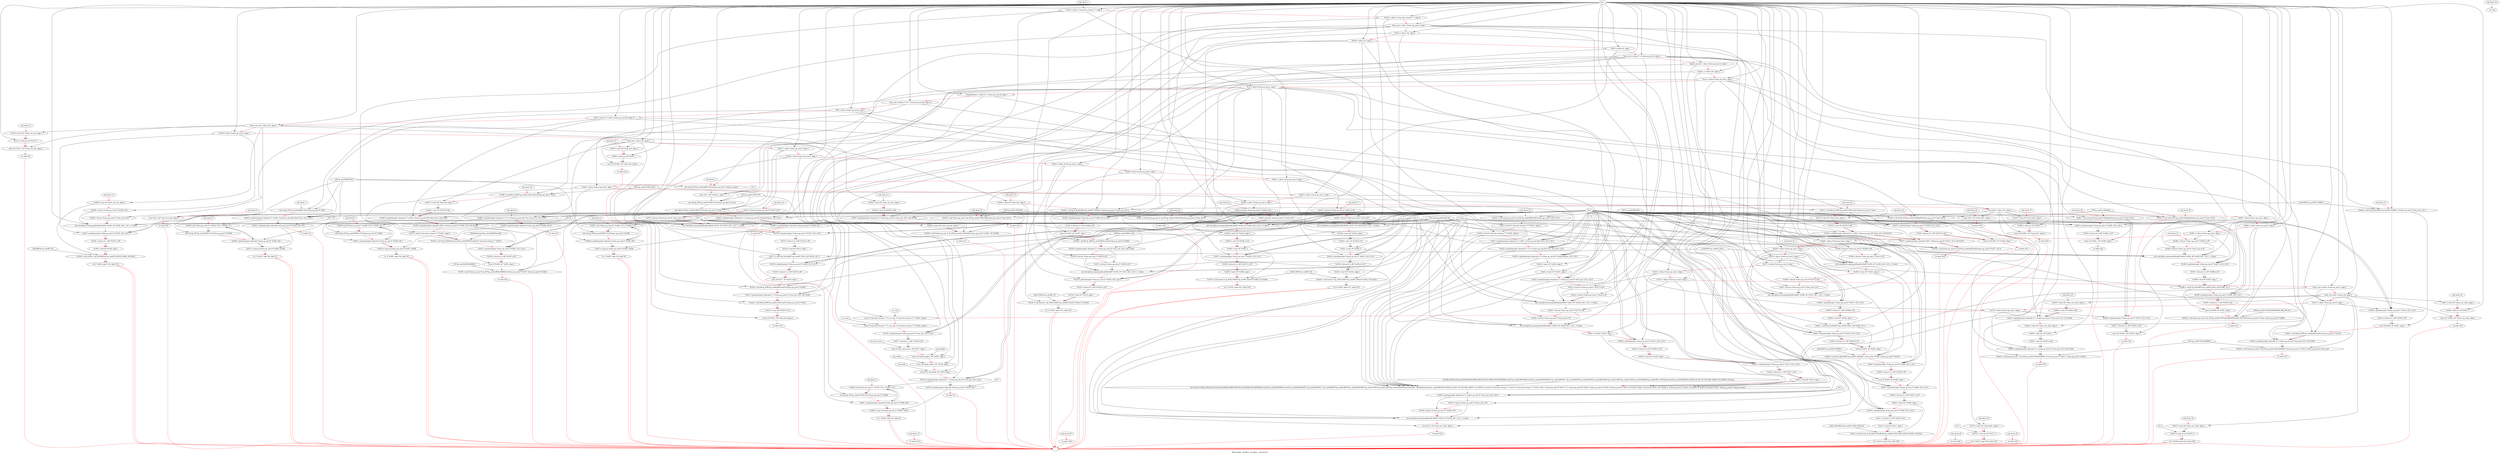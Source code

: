 digraph G {
compound=true
label="Black edges - dataflow, red edges - control flow"
"t251" [label="  %t251 = alloca %\"class.hls::stream.1\"*, align 8"]
"t252" [label="  %t252 = alloca %\"class.hls::stream.1\"*, align 8"]
"win_size" [label="  %win_size = alloca %class.ap_uint.0, align 1"]
"t253" [label="  %t253 = alloca i16, align 2"]
"t254" [label="  %t254 = alloca i16, align 2"]
"t255" [label="  %t255 = alloca i8, align 1"]
"row_ind" [label="  %row_ind = alloca [7 x %class.ap_uint.2], align 1"]
"pack_corners" [label="  %pack_corners = alloca %class.ap_uint.0, align 1"]
"shift_x" [label="  %shift_x = alloca i16, align 2"]
"row" [label="  %row = alloca %class.ap_uint.2, align 1"]
"col" [label="  %col = alloca %class.ap_uint.2, align 1"]
"OutputValues" [label="  %OutputValues = alloca [1 x %class.ap_uint.0], align 1"]
"src_buf" [label="  %src_buf = alloca [7 x [7 x %class.ap_uint.0]], align 16"]
"P0" [label="  %P0 = alloca %class.ap_uint.0, align 1"]
"buf" [label="  %buf = alloca [7 x [256 x %class.ap_uint.0]], align 16"]
"init_row_ind" [label="  %init_row_ind = alloca i32, align 4"]
"t256" [label="  %t256 = alloca %class.ap_uint.0, align 1"]
"init_buf" [label="  %init_buf = alloca i32, align 4"]
"t257" [label="  %t257 = alloca %class.ap_uint.0, align 1"]
"t258" [label="  %t258 = alloca %class.ap_uint.0, align 1"]
"t259" [label="  %t259 = alloca %class.ap_uint.2, align 1"]
"t260" [label="  %t260 = alloca %class.ap_uint.0, align 1"]
"t261" [label="  %t261 = alloca %class.ap_uint.2, align 1"]
"t262" [label="  %t262 = alloca %class.ap_uint.0, align 1"]
"t263" [label="  %t263 = alloca %class.ap_uint.2, align 1"]
"t264" [label="  %t264 = alloca %class.ap_uint.2, align 1"]
"init_buf1" [label="  %init_buf1 = alloca i32, align 4"]
"t265" [label="  %t265 = alloca %class.ap_uint.2, align 1"]
"t266" [label="  %t266 = alloca %class.ap_uint.0, align 1"]
"t267" [label="  %t267 = alloca %class.ap_uint.0, align 1"]
"t268" [label="  %t268 = alloca %class.ap_uint.2, align 1"]
"t269" [label="  %t269 = alloca %class.ap_uint.0, align 1"]
"t270" [label="  %t270 = alloca %class.ap_uint.0, align 1"]
"t271" [label="  %t271 = alloca %class.ap_uint.0, align 1"]
"t272" [label="  %t272 = alloca %class.ap_uint.2, align 1"]
"t273" [label="  %t273 = alloca %class.ap_uint.0, align 1"]
"zero_ind" [label="  %zero_ind = alloca %class.ap_uint.2, align 1"]
"init_row_ind2" [label="  %init_row_ind2 = alloca i32, align 4"]
"t274" [label="  %t274 = alloca %class.ap_uint.0, align 1"]
"t275" [label="  %t275 = alloca %class.ap_uint.2, align 1"]
"_1" [label="  store %\"class.hls::stream.1\"* %_src_mat, %\"class.hls::stream.1\"** %t251, align 8"]
"_2" [label="  store %\"class.hls::stream.1\"* %_out_mat, %\"class.hls::stream.1\"** %t252, align 8"]
"t276" [label="  %t276 = getelementptr %class.ap_uint.0* %win_size, i32 0, i32 0"]
"t277" [label="  %t277 = bitcast [1 x i8]* %t276 to i8*"]
"_3" [label="  store i8 %win_size.coerce, i8* %t277, align 1"]
"_4" [label="  store i16 %img_height, i16* %t253, align 2"]
"_5" [label="  store i16 %img_width, i16* %t254, align 2"]
"_6" [label="  store i8 %_threshold, i8* %t255, align 1"]
"t278" [label="  %t278 = getelementptr inbounds [7 x %class.ap_uint.2]* %row_ind, i32 0, i32 0"]
"t279" [label="  %t279 = getelementptr inbounds %class.ap_uint.2* %t278, i64 7"]
"_7" [label="  br label %1"]
"unk_block_1" -> "t251"[color=red]
"i32 1" -> "t251"
"t251" -> "t252"[color=red weight=2]
"i32 1" -> "t252"
"t252" -> "win_size"[color=red weight=2]
"i32 1" -> "win_size"
"win_size" -> "t253"[color=red weight=2]
"i32 1" -> "t253"
"t253" -> "t254"[color=red weight=2]
"i32 1" -> "t254"
"t254" -> "t255"[color=red weight=2]
"i32 1" -> "t255"
"t255" -> "row_ind"[color=red weight=2]
"i32 1" -> "row_ind"
"row_ind" -> "pack_corners"[color=red weight=2]
"i32 1" -> "pack_corners"
"pack_corners" -> "shift_x"[color=red weight=2]
"i32 1" -> "shift_x"
"shift_x" -> "row"[color=red weight=2]
"i32 1" -> "row"
"row" -> "col"[color=red weight=2]
"i32 1" -> "col"
"col" -> "OutputValues"[color=red weight=2]
"i32 1" -> "OutputValues"
"OutputValues" -> "src_buf"[color=red weight=2]
"i32 1" -> "src_buf"
"src_buf" -> "P0"[color=red weight=2]
"i32 1" -> "P0"
"P0" -> "buf"[color=red weight=2]
"i32 1" -> "buf"
"buf" -> "init_row_ind"[color=red weight=2]
"i32 1" -> "init_row_ind"
"init_row_ind" -> "t256"[color=red weight=2]
"i32 1" -> "t256"
"t256" -> "init_buf"[color=red weight=2]
"i32 1" -> "init_buf"
"init_buf" -> "t257"[color=red weight=2]
"i32 1" -> "t257"
"t257" -> "t258"[color=red weight=2]
"i32 1" -> "t258"
"t258" -> "t259"[color=red weight=2]
"i32 1" -> "t259"
"t259" -> "t260"[color=red weight=2]
"i32 1" -> "t260"
"t260" -> "t261"[color=red weight=2]
"i32 1" -> "t261"
"t261" -> "t262"[color=red weight=2]
"i32 1" -> "t262"
"t262" -> "t263"[color=red weight=2]
"i32 1" -> "t263"
"t263" -> "t264"[color=red weight=2]
"i32 1" -> "t264"
"t264" -> "init_buf1"[color=red weight=2]
"i32 1" -> "init_buf1"
"init_buf1" -> "t265"[color=red weight=2]
"i32 1" -> "t265"
"t265" -> "t266"[color=red weight=2]
"i32 1" -> "t266"
"t266" -> "t267"[color=red weight=2]
"i32 1" -> "t267"
"t267" -> "t268"[color=red weight=2]
"i32 1" -> "t268"
"t268" -> "t269"[color=red weight=2]
"i32 1" -> "t269"
"t269" -> "t270"[color=red weight=2]
"i32 1" -> "t270"
"t270" -> "t271"[color=red weight=2]
"i32 1" -> "t271"
"t271" -> "t272"[color=red weight=2]
"i32 1" -> "t272"
"t272" -> "t273"[color=red weight=2]
"i32 1" -> "t273"
"t273" -> "zero_ind"[color=red weight=2]
"i32 1" -> "zero_ind"
"zero_ind" -> "init_row_ind2"[color=red weight=2]
"i32 1" -> "init_row_ind2"
"init_row_ind2" -> "t274"[color=red weight=2]
"i32 1" -> "t274"
"t274" -> "t275"[color=red weight=2]
"i32 1" -> "t275"
"t275" -> "_1"[color=red weight=2]
"_src_mat" -> "_1"
"t251" -> "_1"
"_1" -> "_2"[color=red weight=2]
"_out_mat" -> "_2"
"t252" -> "_2"
"_2" -> "t276"[color=red weight=2]
"win_size" -> "t276"
"i32 0" -> "t276"
"i32 0" -> "t276"
"t276" -> "t277"[color=red weight=2]
"t276" -> "t277"
"t277" -> "_3"[color=red weight=2]
"win_size.coerce" -> "_3"
"t277" -> "_3"
"_3" -> "_4"[color=red weight=2]
"img_height" -> "_4"
"t253" -> "_4"
"_4" -> "_5"[color=red weight=2]
"img_width" -> "_5"
"t254" -> "_5"
"_5" -> "_6"[color=red weight=2]
"_threshold" -> "_6"
"t255" -> "_6"
"_6" -> "t278"[color=red weight=2]
"row_ind" -> "t278"
"i32 0" -> "t278"
"i32 0" -> "t278"
"t278" -> "t279"[color=red weight=2]
"t278" -> "t279"
"i64 7" -> "t279"
"t279" -> "_7"[color=red weight=2]
"_7" -> ""[color=red]

"t280" [label="  %t280 = phi %class.ap_uint.2* [ %t278, %0 ], [ %t281, %1 ]"]
"_8" [label="  call void @_ZN7ap_uintILi13EEC1Ev(%class.ap_uint.2* %t280)"]
"t281" [label="  %t281 = getelementptr inbounds %class.ap_uint.2* %t280, i64 1"]
"t282" [label="  %t282 = icmp eq %class.ap_uint.2* %t281, %t279"]
"_9" [label="  br i1 %t282, label %2, label %1"]
"unk_block_2" -> "t280"[color=red]
"t278" -> "t280"
"t281" -> "t280"
"t280" -> "_8"[color=red weight=2]
"t280" -> "_8"
"_ZN7ap_uintILi13EEC1Ev" -> "_8"
"_8" -> "t281"[color=red weight=2]
"t280" -> "t281"
"i64 1" -> "t281"
"t281" -> "t282"[color=red weight=2]
"t281" -> "t282"
"t279" -> "t282"
"t282" -> "_9"[color=red weight=2]
"t282" -> "_9"
"_9" -> ""[color=red]
"_9" -> ""[color=red]

"_10" [label="  call void @_ZN7ap_uintILi8EEC1Ev(%class.ap_uint.0* %pack_corners)"]
"_11" [label="  store i16 0, i16* %shift_x, align 2"]
"_12" [label="  call void @_ZN7ap_uintILi13EEC1Ev(%class.ap_uint.2* %row)"]
"_13" [label="  call void @_ZN7ap_uintILi13EEC1Ev(%class.ap_uint.2* %col)"]
"t283" [label="  %t283 = getelementptr inbounds [1 x %class.ap_uint.0]* %OutputValues, i32 0, i32 0"]
"t284" [label="  %t284 = getelementptr inbounds %class.ap_uint.0* %t283, i64 1"]
"_14" [label="  br label %3"]
"unk_block_3" -> "_10"[color=red]
"pack_corners" -> "_10"
"_ZN7ap_uintILi8EEC1Ev" -> "_10"
"_10" -> "_11"[color=red weight=2]
"i16 0" -> "_11"
"shift_x" -> "_11"
"_11" -> "_12"[color=red weight=2]
"row" -> "_12"
"_ZN7ap_uintILi13EEC1Ev" -> "_12"
"_12" -> "_13"[color=red weight=2]
"col" -> "_13"
"_ZN7ap_uintILi13EEC1Ev" -> "_13"
"_13" -> "t283"[color=red weight=2]
"OutputValues" -> "t283"
"i32 0" -> "t283"
"i32 0" -> "t283"
"t283" -> "t284"[color=red weight=2]
"t283" -> "t284"
"i64 1" -> "t284"
"t284" -> "_14"[color=red weight=2]
"_14" -> ""[color=red]

"t285" [label="  %t285 = phi %class.ap_uint.0* [ %t283, %2 ], [ %t286, %3 ]"]
"_15" [label="  call void @_ZN7ap_uintILi8EEC1Ev(%class.ap_uint.0* %t285)"]
"t286" [label="  %t286 = getelementptr inbounds %class.ap_uint.0* %t285, i64 1"]
"t287" [label="  %t287 = icmp eq %class.ap_uint.0* %t286, %t284"]
"_16" [label="  br i1 %t287, label %4, label %3"]
"unk_block_4" -> "t285"[color=red]
"t283" -> "t285"
"t286" -> "t285"
"t285" -> "_15"[color=red weight=2]
"t285" -> "_15"
"_ZN7ap_uintILi8EEC1Ev" -> "_15"
"_15" -> "t286"[color=red weight=2]
"t285" -> "t286"
"i64 1" -> "t286"
"t286" -> "t287"[color=red weight=2]
"t286" -> "t287"
"t284" -> "t287"
"t287" -> "_16"[color=red weight=2]
"t287" -> "_16"
"_16" -> ""[color=red]
"_16" -> ""[color=red]

"t288" [label="  %t288 = getelementptr inbounds [7 x [7 x %class.ap_uint.0]]* %src_buf, i32 0, i32 0, i32 0"]
"t289" [label="  %t289 = getelementptr inbounds %class.ap_uint.0* %t288, i64 49"]
"_17" [label="  br label %5"]
"unk_block_5" -> "t288"[color=red]
"src_buf" -> "t288"
"i32 0" -> "t288"
"i32 0" -> "t288"
"i32 0" -> "t288"
"t288" -> "t289"[color=red weight=2]
"t288" -> "t289"
"i64 49" -> "t289"
"t289" -> "_17"[color=red weight=2]
"_17" -> ""[color=red]

"t290" [label="  %t290 = phi %class.ap_uint.0* [ %t288, %4 ], [ %t291, %5 ]"]
"_18" [label="  call void @_ZN7ap_uintILi8EEC1Ev(%class.ap_uint.0* %t290)"]
"t291" [label="  %t291 = getelementptr inbounds %class.ap_uint.0* %t290, i64 1"]
"t292" [label="  %t292 = icmp eq %class.ap_uint.0* %t291, %t289"]
"_19" [label="  br i1 %t292, label %6, label %5"]
"unk_block_6" -> "t290"[color=red]
"t288" -> "t290"
"t291" -> "t290"
"t290" -> "_18"[color=red weight=2]
"t290" -> "_18"
"_ZN7ap_uintILi8EEC1Ev" -> "_18"
"_18" -> "t291"[color=red weight=2]
"t290" -> "t291"
"i64 1" -> "t291"
"t291" -> "t292"[color=red weight=2]
"t291" -> "t292"
"t289" -> "t292"
"t292" -> "_19"[color=red weight=2]
"t292" -> "_19"
"_19" -> ""[color=red]
"_19" -> ""[color=red]

"_20" [label="  call void @_ZN7ap_uintILi8EEC1Ev(%class.ap_uint.0* %P0)"]
"t293" [label="  %t293 = getelementptr inbounds [7 x [256 x %class.ap_uint.0]]* %buf, i32 0, i32 0, i32 0"]
"t294" [label="  %t294 = getelementptr inbounds %class.ap_uint.0* %t293, i64 1792"]
"_21" [label="  br label %7"]
"unk_block_7" -> "_20"[color=red]
"P0" -> "_20"
"_ZN7ap_uintILi8EEC1Ev" -> "_20"
"_20" -> "t293"[color=red weight=2]
"buf" -> "t293"
"i32 0" -> "t293"
"i32 0" -> "t293"
"i32 0" -> "t293"
"t293" -> "t294"[color=red weight=2]
"t293" -> "t294"
"i64 1792" -> "t294"
"t294" -> "_21"[color=red weight=2]
"_21" -> ""[color=red]

"t295" [label="  %t295 = phi %class.ap_uint.0* [ %t293, %6 ], [ %t296, %7 ]"]
"_22" [label="  call void @_ZN7ap_uintILi8EEC1Ev(%class.ap_uint.0* %t295)"]
"t296" [label="  %t296 = getelementptr inbounds %class.ap_uint.0* %t295, i64 1"]
"t297" [label="  %t297 = icmp eq %class.ap_uint.0* %t296, %t294"]
"_23" [label="  br i1 %t297, label %8, label %7"]
"unk_block_8" -> "t295"[color=red]
"t293" -> "t295"
"t296" -> "t295"
"t295" -> "_22"[color=red weight=2]
"t295" -> "_22"
"_ZN7ap_uintILi8EEC1Ev" -> "_22"
"_22" -> "t296"[color=red weight=2]
"t295" -> "t296"
"i64 1" -> "t296"
"t296" -> "t297"[color=red weight=2]
"t296" -> "t297"
"t294" -> "t297"
"t297" -> "_23"[color=red weight=2]
"t297" -> "_23"
"_23" -> ""[color=red]
"_23" -> ""[color=red]

"_24" [label="  store i32 0, i32* %init_row_ind, align 4"]
"_25" [label="  br label %9"]
"unk_block_9" -> "_24"[color=red]
"i32 0" -> "_24"
"init_row_ind" -> "_24"
"_24" -> "_25"[color=red weight=2]
"_25" -> ""[color=red]

"t298" [label="  %t298 = load i32* %init_row_ind, align 4"]
"t299" [label="  %t299 = bitcast %class.ap_uint.0* %t256 to i8*"]
"t300" [label="  %t300 = bitcast %class.ap_uint.0* %win_size to i8*"]
"_26" [label="  call void @llvm.memcpy.p0i8.p0i8.i64(i8* %t299, i8* %t300, i64 1, i32 1, i1 false)"]
"t301" [label="  %t301 = getelementptr %class.ap_uint.0* %t256, i32 0, i32 0"]
"t302" [label="  %t302 = bitcast [1 x i8]* %t301 to i8*"]
"t303" [label="  %t303 = load i8* %t302, align 1"]
"t304" [label="  %t304 = call zeroext i1 @_ZltILi8EEbi7ap_uintIXT_EE(i32 %t298, i8 %t303)"]
"_27" [label="  br i1 %t304, label %10, label %12"]
"unk_block_10" -> "t298"[color=red]
"init_row_ind" -> "t298"
"t298" -> "t299"[color=red weight=2]
"t256" -> "t299"
"t299" -> "t300"[color=red weight=2]
"win_size" -> "t300"
"t300" -> "_26"[color=red weight=2]
"t299" -> "_26"
"t300" -> "_26"
"i64 1" -> "_26"
"i32 1" -> "_26"
"i1 false" -> "_26"
"llvm.memcpy.p0i8.p0i8.i64" -> "_26"
"_26" -> "t301"[color=red weight=2]
"t256" -> "t301"
"i32 0" -> "t301"
"i32 0" -> "t301"
"t301" -> "t302"[color=red weight=2]
"t301" -> "t302"
"t302" -> "t303"[color=red weight=2]
"t302" -> "t303"
"t303" -> "t304"[color=red weight=2]
"t298" -> "t304"
"t303" -> "t304"
"_ZltILi8EEbi7ap_uintIXT_EE" -> "t304"
"t304" -> "_27"[color=red weight=2]
"t304" -> "_27"
"_27" -> ""[color=red]
"_27" -> ""[color=red]

"t305" [label="  %t305 = load i32* %init_row_ind, align 4"]
"t306" [label="  %t306 = sext i32 %t305 to i64"]
"t307" [label="  %t307 = getelementptr inbounds [7 x %class.ap_uint.2]* %row_ind, i32 0, i64 %t306"]
"t308" [label="  %t308 = load i32* %init_row_ind, align 4"]
"t309" [label="  %t309 = call %class.ap_uint.2* @_ZN7ap_uintILi13EEaSEi(%class.ap_uint.2* %t307, i32 %t308)"]
"_28" [label="  br label %11"]
"unk_block_11" -> "t305"[color=red]
"init_row_ind" -> "t305"
"t305" -> "t306"[color=red weight=2]
"t305" -> "t306"
"t306" -> "t307"[color=red weight=2]
"row_ind" -> "t307"
"i32 0" -> "t307"
"t306" -> "t307"
"t307" -> "t308"[color=red weight=2]
"init_row_ind" -> "t308"
"t308" -> "t309"[color=red weight=2]
"t307" -> "t309"
"t308" -> "t309"
"_ZN7ap_uintILi13EEaSEi" -> "t309"
"t309" -> "_28"[color=red weight=2]
"_28" -> ""[color=red]

"t310" [label="  %t310 = load i32* %init_row_ind, align 4"]
"t311" [label="  %t311 = add nsw i32 %t310, 1"]
"_29" [label="  store i32 %t311, i32* %init_row_ind, align 4"]
"_30" [label="  br label %9"]
"unk_block_12" -> "t310"[color=red]
"init_row_ind" -> "t310"
"t310" -> "t311"[color=red weight=2]
"t310" -> "t311"
"i32 1" -> "t311"
"t311" -> "_29"[color=red weight=2]
"t311" -> "_29"
"init_row_ind" -> "_29"
"_29" -> "_30"[color=red weight=2]
"_30" -> ""[color=red]

"_31" [label="  br label %13"]
"unk_block_13" -> "_31"[color=red]
"_31" -> ""[color=red]

"t312" [label="  %t312 = bitcast %class.ap_uint.0* %t257 to i8*"]
"t313" [label="  %t313 = bitcast %class.ap_uint.0* %win_size to i8*"]
"_32" [label="  call void @llvm.memcpy.p0i8.p0i8.i64(i8* %t312, i8* %t313, i64 1, i32 1, i1 false)"]
"t314" [label="  %t314 = getelementptr %class.ap_uint.0* %t257, i32 0, i32 0"]
"t315" [label="  %t315 = bitcast [1 x i8]* %t314 to i8*"]
"t316" [label="  %t316 = load i8* %t315, align 1"]
"t317" [label="  %t317 = call i8 @_ZrsILi8EE7ap_uintIXT_EES1_i(i8 %t316, i32 1)"]
"t318" [label="  %t318 = getelementptr %class.ap_uint.0* %t258, i32 0, i32 0"]
"t319" [label="  %t319 = bitcast [1 x i8]* %t318 to i8*"]
"_33" [label="  store i8 %t317, i8* %t319, align 1"]
"t320" [label="  %t320 = call i64 @_ZNK7ap_uintILi8EEcvmEv(%class.ap_uint.0* %t258)"]
"t321" [label="  %t321 = getelementptr inbounds [7 x %class.ap_uint.2]* %row_ind, i32 0, i64 %t320"]
"t322" [label="  %t322 = call i64 @_ZNK7ap_uintILi13EEcvmEv(%class.ap_uint.2* %t321)"]
"t323" [label="  %t323 = trunc i64 %t322 to i32"]
"_34" [label="  store i32 %t323, i32* %init_buf, align 4"]
"_35" [label="  br label %14"]
"unk_block_14" -> "t312"[color=red]
"t257" -> "t312"
"t312" -> "t313"[color=red weight=2]
"win_size" -> "t313"
"t313" -> "_32"[color=red weight=2]
"t312" -> "_32"
"t313" -> "_32"
"i64 1" -> "_32"
"i32 1" -> "_32"
"i1 false" -> "_32"
"llvm.memcpy.p0i8.p0i8.i64" -> "_32"
"_32" -> "t314"[color=red weight=2]
"t257" -> "t314"
"i32 0" -> "t314"
"i32 0" -> "t314"
"t314" -> "t315"[color=red weight=2]
"t314" -> "t315"
"t315" -> "t316"[color=red weight=2]
"t315" -> "t316"
"t316" -> "t317"[color=red weight=2]
"t316" -> "t317"
"i32 1" -> "t317"
"_ZrsILi8EE7ap_uintIXT_EES1_i" -> "t317"
"t317" -> "t318"[color=red weight=2]
"t258" -> "t318"
"i32 0" -> "t318"
"i32 0" -> "t318"
"t318" -> "t319"[color=red weight=2]
"t318" -> "t319"
"t319" -> "_33"[color=red weight=2]
"t317" -> "_33"
"t319" -> "_33"
"_33" -> "t320"[color=red weight=2]
"t258" -> "t320"
"_ZNK7ap_uintILi8EEcvmEv" -> "t320"
"t320" -> "t321"[color=red weight=2]
"row_ind" -> "t321"
"i32 0" -> "t321"
"t320" -> "t321"
"t321" -> "t322"[color=red weight=2]
"t321" -> "t322"
"_ZNK7ap_uintILi13EEcvmEv" -> "t322"
"t322" -> "t323"[color=red weight=2]
"t322" -> "t323"
"t323" -> "_34"[color=red weight=2]
"t323" -> "_34"
"init_buf" -> "_34"
"_34" -> "_35"[color=red weight=2]
"_35" -> ""[color=red]

"t324" [label="  %t324 = load i32* %init_buf, align 4"]
"t325" [label="  %t325 = call i8 @_ZmiILi8EE7ap_uintIXT_EERKS1_i(%class.ap_uint.0* %win_size, i32 1)"]
"t326" [label="  %t326 = getelementptr %class.ap_uint.0* %t260, i32 0, i32 0"]
"t327" [label="  %t327 = bitcast [1 x i8]* %t326 to i8*"]
"_36" [label="  store i8 %t325, i8* %t327, align 1"]
"t328" [label="  %t328 = call i64 @_ZNK7ap_uintILi8EEcvmEv(%class.ap_uint.0* %t260)"]
"t329" [label="  %t329 = getelementptr inbounds [7 x %class.ap_uint.2]* %row_ind, i32 0, i64 %t328"]
"t330" [label="  %t330 = bitcast %class.ap_uint.2* %t259 to i8*"]
"t331" [label="  %t331 = bitcast %class.ap_uint.2* %t329 to i8*"]
"_37" [label="  call void @llvm.memcpy.p0i8.p0i8.i64(i8* %t330, i8* %t331, i64 2, i32 1, i1 false)"]
"t332" [label="  %t332 = getelementptr %class.ap_uint.2* %t259, i32 0, i32 0"]
"t333" [label="  %t333 = bitcast [2 x i8]* %t332 to i16*"]
"t334" [label="  %t334 = load i16* %t333, align 1"]
"t335" [label="  %t335 = call zeroext i1 @_ZltILi13EEbi7ap_uintIXT_EE(i32 %t324, i16 %t334)"]
"_38" [label="  br i1 %t335, label %15, label %21"]
"unk_block_15" -> "t324"[color=red]
"init_buf" -> "t324"
"t324" -> "t325"[color=red weight=2]
"win_size" -> "t325"
"i32 1" -> "t325"
"_ZmiILi8EE7ap_uintIXT_EERKS1_i" -> "t325"
"t325" -> "t326"[color=red weight=2]
"t260" -> "t326"
"i32 0" -> "t326"
"i32 0" -> "t326"
"t326" -> "t327"[color=red weight=2]
"t326" -> "t327"
"t327" -> "_36"[color=red weight=2]
"t325" -> "_36"
"t327" -> "_36"
"_36" -> "t328"[color=red weight=2]
"t260" -> "t328"
"_ZNK7ap_uintILi8EEcvmEv" -> "t328"
"t328" -> "t329"[color=red weight=2]
"row_ind" -> "t329"
"i32 0" -> "t329"
"t328" -> "t329"
"t329" -> "t330"[color=red weight=2]
"t259" -> "t330"
"t330" -> "t331"[color=red weight=2]
"t329" -> "t331"
"t331" -> "_37"[color=red weight=2]
"t330" -> "_37"
"t331" -> "_37"
"i64 2" -> "_37"
"i32 1" -> "_37"
"i1 false" -> "_37"
"llvm.memcpy.p0i8.p0i8.i64" -> "_37"
"_37" -> "t332"[color=red weight=2]
"t259" -> "t332"
"i32 0" -> "t332"
"i32 0" -> "t332"
"t332" -> "t333"[color=red weight=2]
"t332" -> "t333"
"t333" -> "t334"[color=red weight=2]
"t333" -> "t334"
"t334" -> "t335"[color=red weight=2]
"t324" -> "t335"
"t334" -> "t335"
"_ZltILi13EEbi7ap_uintIXT_EE" -> "t335"
"t335" -> "_38"[color=red weight=2]
"t335" -> "_38"
"_38" -> ""[color=red]
"_38" -> ""[color=red]

"t336" [label="  %t336 = call %class.ap_uint.2* @_ZN7ap_uintILi13EEaSEi(%class.ap_uint.2* %col, i32 0)"]
"_39" [label="  br label %16"]
"unk_block_16" -> "t336"[color=red]
"col" -> "t336"
"i32 0" -> "t336"
"_ZN7ap_uintILi13EEaSEi" -> "t336"
"t336" -> "_39"[color=red weight=2]
"_39" -> ""[color=red]

"t337" [label="  %t337 = bitcast %class.ap_uint.2* %t261 to i8*"]
"t338" [label="  %t338 = bitcast %class.ap_uint.2* %col to i8*"]
"_40" [label="  call void @llvm.memcpy.p0i8.p0i8.i64(i8* %t337, i8* %t338, i64 2, i32 1, i1 false)"]
"t339" [label="  %t339 = load i16* %t254, align 2"]
"t340" [label="  %t340 = zext i16 %t339 to i32"]
"t341" [label="  %t341 = ashr i32 %t340, 0"]
"t342" [label="  %t342 = getelementptr %class.ap_uint.2* %t261, i32 0, i32 0"]
"t343" [label="  %t343 = bitcast [2 x i8]* %t342 to i16*"]
"t344" [label="  %t344 = load i16* %t343, align 1"]
"t345" [label="  %t345 = call zeroext i1 @_ZltILi13EEb7ap_uintIXT_EEi(i16 %t344, i32 %t341)"]
"_41" [label="  br i1 %t345, label %17, label %19"]
"unk_block_17" -> "t337"[color=red]
"t261" -> "t337"
"t337" -> "t338"[color=red weight=2]
"col" -> "t338"
"t338" -> "_40"[color=red weight=2]
"t337" -> "_40"
"t338" -> "_40"
"i64 2" -> "_40"
"i32 1" -> "_40"
"i1 false" -> "_40"
"llvm.memcpy.p0i8.p0i8.i64" -> "_40"
"_40" -> "t339"[color=red weight=2]
"t254" -> "t339"
"t339" -> "t340"[color=red weight=2]
"t339" -> "t340"
"t340" -> "t341"[color=red weight=2]
"t340" -> "t341"
"i32 0" -> "t341"
"t341" -> "t342"[color=red weight=2]
"t261" -> "t342"
"i32 0" -> "t342"
"i32 0" -> "t342"
"t342" -> "t343"[color=red weight=2]
"t342" -> "t343"
"t343" -> "t344"[color=red weight=2]
"t343" -> "t344"
"t344" -> "t345"[color=red weight=2]
"t344" -> "t345"
"t341" -> "t345"
"_ZltILi13EEb7ap_uintIXT_EEi" -> "t345"
"t345" -> "_41"[color=red weight=2]
"t345" -> "_41"
"_41" -> ""[color=red]
"_41" -> ""[color=red]

"t346" [label="  %t346 = call i64 @_ZNK7ap_uintILi13EEcvmEv(%class.ap_uint.2* %col)"]
"t347" [label="  %t347 = load i32* %init_buf, align 4"]
"t348" [label="  %t348 = sext i32 %t347 to i64"]
"t349" [label="  %t349 = getelementptr inbounds [7 x [256 x %class.ap_uint.0]]* %buf, i32 0, i64 %t348"]
"t350" [label="  %t350 = getelementptr inbounds [256 x %class.ap_uint.0]* %t349, i32 0, i64 %t346"]
"t351" [label="  %t351 = load %\"class.hls::stream.1\"** %t251, align 8"]
"t352" [label="  %t352 = call i8 @_ZN3hls6streamI7ap_uintILi8EEE4readEv(%\"class.hls::stream.1\"* %t351)"]
"t353" [label="  %t353 = getelementptr %class.ap_uint.0* %t262, i32 0, i32 0"]
"t354" [label="  %t354 = bitcast [1 x i8]* %t353 to i8*"]
"_42" [label="  store i8 %t352, i8* %t354, align 1"]
"t355" [label="  %t355 = call %class.ap_uint.0* @_ZN7ap_uintILi8EEaSERKS0_(%class.ap_uint.0* %t350, %class.ap_uint.0* %t262)"]
"_43" [label="  br label %18"]
"unk_block_18" -> "t346"[color=red]
"col" -> "t346"
"_ZNK7ap_uintILi13EEcvmEv" -> "t346"
"t346" -> "t347"[color=red weight=2]
"init_buf" -> "t347"
"t347" -> "t348"[color=red weight=2]
"t347" -> "t348"
"t348" -> "t349"[color=red weight=2]
"buf" -> "t349"
"i32 0" -> "t349"
"t348" -> "t349"
"t349" -> "t350"[color=red weight=2]
"t349" -> "t350"
"i32 0" -> "t350"
"t346" -> "t350"
"t350" -> "t351"[color=red weight=2]
"t251" -> "t351"
"t351" -> "t352"[color=red weight=2]
"t351" -> "t352"
"_ZN3hls6streamI7ap_uintILi8EEE4readEv" -> "t352"
"t352" -> "t353"[color=red weight=2]
"t262" -> "t353"
"i32 0" -> "t353"
"i32 0" -> "t353"
"t353" -> "t354"[color=red weight=2]
"t353" -> "t354"
"t354" -> "_42"[color=red weight=2]
"t352" -> "_42"
"t354" -> "_42"
"_42" -> "t355"[color=red weight=2]
"t350" -> "t355"
"t262" -> "t355"
"_ZN7ap_uintILi8EEaSERKS0_" -> "t355"
"t355" -> "_43"[color=red weight=2]
"_43" -> ""[color=red]

"t356" [label="  %t356 = call i16 @_ZN7ap_uintILi13EEppEi(%class.ap_uint.2* %col, i32 0)"]
"t357" [label="  %t357 = getelementptr %class.ap_uint.2* %t263, i32 0, i32 0"]
"t358" [label="  %t358 = bitcast [2 x i8]* %t357 to i16*"]
"_44" [label="  store i16 %t356, i16* %t358, align 1"]
"_45" [label="  br label %16"]
"unk_block_19" -> "t356"[color=red]
"col" -> "t356"
"i32 0" -> "t356"
"_ZN7ap_uintILi13EEppEi" -> "t356"
"t356" -> "t357"[color=red weight=2]
"t263" -> "t357"
"i32 0" -> "t357"
"i32 0" -> "t357"
"t357" -> "t358"[color=red weight=2]
"t357" -> "t358"
"t358" -> "_44"[color=red weight=2]
"t356" -> "_44"
"t358" -> "_44"
"_44" -> "_45"[color=red weight=2]
"_45" -> ""[color=red]

"_46" [label="  br label %20"]
"unk_block_20" -> "_46"[color=red]
"_46" -> ""[color=red]

"t359" [label="  %t359 = load i32* %init_buf, align 4"]
"t360" [label="  %t360 = add nsw i32 %t359, 1"]
"_47" [label="  store i32 %t360, i32* %init_buf, align 4"]
"_48" [label="  br label %14"]
"unk_block_21" -> "t359"[color=red]
"init_buf" -> "t359"
"t359" -> "t360"[color=red weight=2]
"t359" -> "t360"
"i32 1" -> "t360"
"t360" -> "_47"[color=red weight=2]
"t360" -> "_47"
"init_buf" -> "_47"
"_47" -> "_48"[color=red weight=2]
"_48" -> ""[color=red]

"t361" [label="  %t361 = call %class.ap_uint.2* @_ZN7ap_uintILi13EEaSEi(%class.ap_uint.2* %col, i32 0)"]
"_49" [label="  br label %22"]
"unk_block_22" -> "t361"[color=red]
"col" -> "t361"
"i32 0" -> "t361"
"_ZN7ap_uintILi13EEaSEi" -> "t361"
"t361" -> "_49"[color=red weight=2]
"_49" -> ""[color=red]

"t362" [label="  %t362 = bitcast %class.ap_uint.2* %t264 to i8*"]
"t363" [label="  %t363 = bitcast %class.ap_uint.2* %col to i8*"]
"_50" [label="  call void @llvm.memcpy.p0i8.p0i8.i64(i8* %t362, i8* %t363, i64 2, i32 1, i1 false)"]
"t364" [label="  %t364 = load i16* %t254, align 2"]
"t365" [label="  %t365 = zext i16 %t364 to i32"]
"t366" [label="  %t366 = ashr i32 %t365, 0"]
"t367" [label="  %t367 = getelementptr %class.ap_uint.2* %t264, i32 0, i32 0"]
"t368" [label="  %t368 = bitcast [2 x i8]* %t367 to i16*"]
"t369" [label="  %t369 = load i16* %t368, align 1"]
"t370" [label="  %t370 = call zeroext i1 @_ZltILi13EEb7ap_uintIXT_EEi(i16 %t369, i32 %t366)"]
"_51" [label="  br i1 %t370, label %23, label %29"]
"unk_block_23" -> "t362"[color=red]
"t264" -> "t362"
"t362" -> "t363"[color=red weight=2]
"col" -> "t363"
"t363" -> "_50"[color=red weight=2]
"t362" -> "_50"
"t363" -> "_50"
"i64 2" -> "_50"
"i32 1" -> "_50"
"i1 false" -> "_50"
"llvm.memcpy.p0i8.p0i8.i64" -> "_50"
"_50" -> "t364"[color=red weight=2]
"t254" -> "t364"
"t364" -> "t365"[color=red weight=2]
"t364" -> "t365"
"t365" -> "t366"[color=red weight=2]
"t365" -> "t366"
"i32 0" -> "t366"
"t366" -> "t367"[color=red weight=2]
"t264" -> "t367"
"i32 0" -> "t367"
"i32 0" -> "t367"
"t367" -> "t368"[color=red weight=2]
"t367" -> "t368"
"t368" -> "t369"[color=red weight=2]
"t368" -> "t369"
"t369" -> "t370"[color=red weight=2]
"t369" -> "t370"
"t366" -> "t370"
"_ZltILi13EEb7ap_uintIXT_EEi" -> "t370"
"t370" -> "_51"[color=red weight=2]
"t370" -> "_51"
"_51" -> ""[color=red]
"_51" -> ""[color=red]

"_52" [label="  store i32 0, i32* %init_buf1, align 4"]
"_53" [label="  br label %24"]
"unk_block_24" -> "_52"[color=red]
"i32 0" -> "_52"
"init_buf1" -> "_52"
"_52" -> "_53"[color=red weight=2]
"_53" -> ""[color=red]

"t371" [label="  %t371 = load i32* %init_buf1, align 4"]
"t372" [label="  %t372 = icmp slt i32 %t371, 3"]
"_54" [label="  br i1 %t372, label %25, label %27"]
"unk_block_25" -> "t371"[color=red]
"init_buf1" -> "t371"
"t371" -> "t372"[color=red weight=2]
"t371" -> "t372"
"i32 3" -> "t372"
"t372" -> "_54"[color=red weight=2]
"t372" -> "_54"
"_54" -> ""[color=red]
"_54" -> ""[color=red]

"t373" [label="  %t373 = call i64 @_ZNK7ap_uintILi13EEcvmEv(%class.ap_uint.2* %col)"]
"t374" [label="  %t374 = load i32* %init_buf1, align 4"]
"t375" [label="  %t375 = sext i32 %t374 to i64"]
"t376" [label="  %t376 = getelementptr inbounds [7 x [256 x %class.ap_uint.0]]* %buf, i32 0, i64 %t375"]
"t377" [label="  %t377 = getelementptr inbounds [256 x %class.ap_uint.0]* %t376, i32 0, i64 %t373"]
"t378" [label="  %t378 = call %class.ap_uint.0* @_ZN7ap_uintILi8EEaSEi(%class.ap_uint.0* %t377, i32 0)"]
"_55" [label="  br label %26"]
"unk_block_26" -> "t373"[color=red]
"col" -> "t373"
"_ZNK7ap_uintILi13EEcvmEv" -> "t373"
"t373" -> "t374"[color=red weight=2]
"init_buf1" -> "t374"
"t374" -> "t375"[color=red weight=2]
"t374" -> "t375"
"t375" -> "t376"[color=red weight=2]
"buf" -> "t376"
"i32 0" -> "t376"
"t375" -> "t376"
"t376" -> "t377"[color=red weight=2]
"t376" -> "t377"
"i32 0" -> "t377"
"t373" -> "t377"
"t377" -> "t378"[color=red weight=2]
"t377" -> "t378"
"i32 0" -> "t378"
"_ZN7ap_uintILi8EEaSEi" -> "t378"
"t378" -> "_55"[color=red weight=2]
"_55" -> ""[color=red]

"t379" [label="  %t379 = load i32* %init_buf1, align 4"]
"t380" [label="  %t380 = add nsw i32 %t379, 1"]
"_56" [label="  store i32 %t380, i32* %init_buf1, align 4"]
"_57" [label="  br label %24"]
"unk_block_27" -> "t379"[color=red]
"init_buf1" -> "t379"
"t379" -> "t380"[color=red weight=2]
"t379" -> "t380"
"i32 1" -> "t380"
"t380" -> "_56"[color=red weight=2]
"t380" -> "_56"
"init_buf1" -> "_56"
"_56" -> "_57"[color=red weight=2]
"_57" -> ""[color=red]

"_58" [label="  br label %28"]
"unk_block_28" -> "_58"[color=red]
"_58" -> ""[color=red]

"t381" [label="  %t381 = call i16 @_ZN7ap_uintILi13EEppEi(%class.ap_uint.2* %col, i32 0)"]
"t382" [label="  %t382 = getelementptr %class.ap_uint.2* %t265, i32 0, i32 0"]
"t383" [label="  %t383 = bitcast [2 x i8]* %t382 to i16*"]
"_59" [label="  store i16 %t381, i16* %t383, align 1"]
"_60" [label="  br label %22"]
"unk_block_29" -> "t381"[color=red]
"col" -> "t381"
"i32 0" -> "t381"
"_ZN7ap_uintILi13EEppEi" -> "t381"
"t381" -> "t382"[color=red weight=2]
"t265" -> "t382"
"i32 0" -> "t382"
"i32 0" -> "t382"
"t382" -> "t383"[color=red weight=2]
"t382" -> "t383"
"t383" -> "_59"[color=red weight=2]
"t381" -> "_59"
"t383" -> "_59"
"_59" -> "_60"[color=red weight=2]
"_60" -> ""[color=red]

"_61" [label="  br label %30"]
"unk_block_30" -> "_61"[color=red]
"_61" -> ""[color=red]

"t384" [label="  %t384 = bitcast %class.ap_uint.0* %t267 to i8*"]
"t385" [label="  %t385 = bitcast %class.ap_uint.0* %win_size to i8*"]
"_62" [label="  call void @llvm.memcpy.p0i8.p0i8.i64(i8* %t384, i8* %t385, i64 1, i32 1, i1 false)"]
"t386" [label="  %t386 = getelementptr %class.ap_uint.0* %t267, i32 0, i32 0"]
"t387" [label="  %t387 = bitcast [1 x i8]* %t386 to i8*"]
"t388" [label="  %t388 = load i8* %t387, align 1"]
"t389" [label="  %t389 = call i8 @_ZrsILi8EE7ap_uintIXT_EES1_i(i8 %t388, i32 1)"]
"t390" [label="  %t390 = getelementptr %class.ap_uint.0* %t266, i32 0, i32 0"]
"t391" [label="  %t391 = bitcast [1 x i8]* %t390 to i8*"]
"_63" [label="  store i8 %t389, i8* %t391, align 1"]
"t392" [label="  %t392 = call %class.ap_uint.2* @_ZN7ap_uintILi13EEaSILi8EEERS0_RKS_IXT_EE(%class.ap_uint.2* %row, %class.ap_uint.0* %t266)"]
"_64" [label="  br label %31"]
"unk_block_31" -> "t384"[color=red]
"t267" -> "t384"
"t384" -> "t385"[color=red weight=2]
"win_size" -> "t385"
"t385" -> "_62"[color=red weight=2]
"t384" -> "_62"
"t385" -> "_62"
"i64 1" -> "_62"
"i32 1" -> "_62"
"i1 false" -> "_62"
"llvm.memcpy.p0i8.p0i8.i64" -> "_62"
"_62" -> "t386"[color=red weight=2]
"t267" -> "t386"
"i32 0" -> "t386"
"i32 0" -> "t386"
"t386" -> "t387"[color=red weight=2]
"t386" -> "t387"
"t387" -> "t388"[color=red weight=2]
"t387" -> "t388"
"t388" -> "t389"[color=red weight=2]
"t388" -> "t389"
"i32 1" -> "t389"
"_ZrsILi8EE7ap_uintIXT_EES1_i" -> "t389"
"t389" -> "t390"[color=red weight=2]
"t266" -> "t390"
"i32 0" -> "t390"
"i32 0" -> "t390"
"t390" -> "t391"[color=red weight=2]
"t390" -> "t391"
"t391" -> "_63"[color=red weight=2]
"t389" -> "_63"
"t391" -> "_63"
"_63" -> "t392"[color=red weight=2]
"row" -> "t392"
"t266" -> "t392"
"_ZN7ap_uintILi13EEaSILi8EEERS0_RKS_IXT_EE" -> "t392"
"t392" -> "_64"[color=red weight=2]
"_64" -> ""[color=red]

"t393" [label="  %t393 = bitcast %class.ap_uint.2* %t268 to i8*"]
"t394" [label="  %t394 = bitcast %class.ap_uint.2* %row to i8*"]
"_65" [label="  call void @llvm.memcpy.p0i8.p0i8.i64(i8* %t393, i8* %t394, i64 2, i32 1, i1 false)"]
"t395" [label="  %t395 = load i16* %t253, align 2"]
"t396" [label="  %t396 = bitcast %class.ap_uint.0* %t271 to i8*"]
"t397" [label="  %t397 = bitcast %class.ap_uint.0* %win_size to i8*"]
"_66" [label="  call void @llvm.memcpy.p0i8.p0i8.i64(i8* %t396, i8* %t397, i64 1, i32 1, i1 false)"]
"t398" [label="  %t398 = getelementptr %class.ap_uint.0* %t271, i32 0, i32 0"]
"t399" [label="  %t399 = bitcast [1 x i8]* %t398 to i8*"]
"t400" [label="  %t400 = load i8* %t399, align 1"]
"t401" [label="  %t401 = call i8 @_ZrsILi8EE7ap_uintIXT_EES1_i(i8 %t400, i32 1)"]
"t402" [label="  %t402 = getelementptr %class.ap_uint.0* %t270, i32 0, i32 0"]
"t403" [label="  %t403 = bitcast [1 x i8]* %t402 to i8*"]
"_67" [label="  store i8 %t401, i8* %t403, align 1"]
"t404" [label="  %t404 = call i8 @_ZplILi8EE7ap_uintIXT_EEtRKS1_(i16 zeroext %t395, %class.ap_uint.0* %t270)"]
"t405" [label="  %t405 = getelementptr %class.ap_uint.0* %t269, i32 0, i32 0"]
"t406" [label="  %t406 = bitcast [1 x i8]* %t405 to i8*"]
"_68" [label="  store i8 %t404, i8* %t406, align 1"]
"t407" [label="  %t407 = getelementptr %class.ap_uint.2* %t268, i32 0, i32 0"]
"t408" [label="  %t408 = bitcast [2 x i8]* %t407 to i16*"]
"t409" [label="  %t409 = load i16* %t408, align 1"]
"t410" [label="  %t410 = getelementptr %class.ap_uint.0* %t269, i32 0, i32 0"]
"t411" [label="  %t411 = bitcast [1 x i8]* %t410 to i8*"]
"t412" [label="  %t412 = load i8* %t411, align 1"]
"t413" [label="  %t413 = call zeroext i1 @_ZltILi13ELi8EEb7ap_uintIXT_EES0_IXT0_EE(i16 %t409, i8 %t412)"]
"_69" [label="  br i1 %t413, label %32, label %38"]
"unk_block_32" -> "t393"[color=red]
"t268" -> "t393"
"t393" -> "t394"[color=red weight=2]
"row" -> "t394"
"t394" -> "_65"[color=red weight=2]
"t393" -> "_65"
"t394" -> "_65"
"i64 2" -> "_65"
"i32 1" -> "_65"
"i1 false" -> "_65"
"llvm.memcpy.p0i8.p0i8.i64" -> "_65"
"_65" -> "t395"[color=red weight=2]
"t253" -> "t395"
"t395" -> "t396"[color=red weight=2]
"t271" -> "t396"
"t396" -> "t397"[color=red weight=2]
"win_size" -> "t397"
"t397" -> "_66"[color=red weight=2]
"t396" -> "_66"
"t397" -> "_66"
"i64 1" -> "_66"
"i32 1" -> "_66"
"i1 false" -> "_66"
"llvm.memcpy.p0i8.p0i8.i64" -> "_66"
"_66" -> "t398"[color=red weight=2]
"t271" -> "t398"
"i32 0" -> "t398"
"i32 0" -> "t398"
"t398" -> "t399"[color=red weight=2]
"t398" -> "t399"
"t399" -> "t400"[color=red weight=2]
"t399" -> "t400"
"t400" -> "t401"[color=red weight=2]
"t400" -> "t401"
"i32 1" -> "t401"
"_ZrsILi8EE7ap_uintIXT_EES1_i" -> "t401"
"t401" -> "t402"[color=red weight=2]
"t270" -> "t402"
"i32 0" -> "t402"
"i32 0" -> "t402"
"t402" -> "t403"[color=red weight=2]
"t402" -> "t403"
"t403" -> "_67"[color=red weight=2]
"t401" -> "_67"
"t403" -> "_67"
"_67" -> "t404"[color=red weight=2]
"t395" -> "t404"
"t270" -> "t404"
"_ZplILi8EE7ap_uintIXT_EEtRKS1_" -> "t404"
"t404" -> "t405"[color=red weight=2]
"t269" -> "t405"
"i32 0" -> "t405"
"i32 0" -> "t405"
"t405" -> "t406"[color=red weight=2]
"t405" -> "t406"
"t406" -> "_68"[color=red weight=2]
"t404" -> "_68"
"t406" -> "_68"
"_68" -> "t407"[color=red weight=2]
"t268" -> "t407"
"i32 0" -> "t407"
"i32 0" -> "t407"
"t407" -> "t408"[color=red weight=2]
"t407" -> "t408"
"t408" -> "t409"[color=red weight=2]
"t408" -> "t409"
"t409" -> "t410"[color=red weight=2]
"t269" -> "t410"
"i32 0" -> "t410"
"i32 0" -> "t410"
"t410" -> "t411"[color=red weight=2]
"t410" -> "t411"
"t411" -> "t412"[color=red weight=2]
"t411" -> "t412"
"t412" -> "t413"[color=red weight=2]
"t409" -> "t413"
"t412" -> "t413"
"_ZltILi13ELi8EEb7ap_uintIXT_EES0_IXT0_EE" -> "t413"
"t413" -> "_69"[color=red weight=2]
"t413" -> "_69"
"_69" -> ""[color=red]
"_69" -> ""[color=red]

"t414" [label="  %t414 = call %class.ap_uint.0* @_ZN7ap_uintILi8EEaSEi(%class.ap_uint.0* %P0, i32 0)"]
"t415" [label="  %t415 = load %\"class.hls::stream.1\"** %t251, align 8"]
"t416" [label="  %t416 = load %\"class.hls::stream.1\"** %t252, align 8"]
"t417" [label="  %t417 = getelementptr inbounds [7 x [256 x %class.ap_uint.0]]* %buf, i32 0, i32 0"]
"t418" [label="  %t418 = getelementptr inbounds [7 x [7 x %class.ap_uint.0]]* %src_buf, i32 0, i32 0"]
"t419" [label="  %t419 = getelementptr inbounds [1 x %class.ap_uint.0]* %OutputValues, i32 0, i32 0"]
"t420" [label="  %t420 = load i16* %t254, align 2"]
"t421" [label="  %t421 = load i16* %t253, align 2"]
"t422" [label="  %t422 = getelementptr inbounds [7 x %class.ap_uint.2]* %row_ind, i32 0, i32 0"]
"t423" [label="  %t423 = bitcast %class.ap_uint.2* %t272 to i8*"]
"t424" [label="  %t424 = bitcast %class.ap_uint.2* %row to i8*"]
"_70" [label="  call void @llvm.memcpy.p0i8.p0i8.i64(i8* %t423, i8* %t424, i64 2, i32 1, i1 false)"]
"t425" [label="  %t425 = bitcast %class.ap_uint.0* %t273 to i8*"]
"t426" [label="  %t426 = bitcast %class.ap_uint.0* %win_size to i8*"]
"_71" [label="  call void @llvm.memcpy.p0i8.p0i8.i64(i8* %t425, i8* %t426, i64 1, i32 1, i1 false)"]
"t427" [label="  %t427 = load i8* %t255, align 1"]
"t428" [label="  %t428 = getelementptr %class.ap_uint.2* %t272, i32 0, i32 0"]
"t429" [label="  %t429 = bitcast [2 x i8]* %t428 to i16*"]
"t430" [label="  %t430 = load i16* %t429, align 1"]
"t431" [label="  %t431 = getelementptr %class.ap_uint.0* %t273, i32 0, i32 0"]
"t432" [label="  %t432 = bitcast [1 x i8]* %t431 to i8*"]
"t433" [label="  %t433 = load i8* %t432, align 1"]
"_72" [label="  call void @_ZL245p_ZN2xf11ProcessFastILi256ELi256ELi0ELi1ELi1ELi259ELi7ELi49EEER6streamI7ap_uintILi8EEER6streamI7ap_uintILi8EEEPA256_7ap_uintILi8EEPA7_7ap_uintILi8EEP7ap_uintILi8EER7ap_uintILi8EEttRtP7ap_uintILi13EE7ap_uintILi13EE7ap_uintILi8EEhR7ap_uintILi8EE_1RN3hls6streamI7ap_uintILi8EEEES4_PA256_S2_PA7_S2_PS2_RS2_ttRtPS1_ILi13EESC_S2_hSA_(%\"class.hls::stream.1\"* %t415, %\"class.hls::stream.1\"* %t416, [256 x %class.ap_uint.0]* %t417, [7 x %class.ap_uint.0]* %t418, %class.ap_uint.0* %t419, %class.ap_uint.0* %P0, i16 zeroext %t420, i16 zeroext %t421, i16* %shift_x, %class.ap_uint.2* %t422, i16 %t430, i8 %t433, i8 zeroext %t427, %class.ap_uint.0* %pack_corners)"]
"t434" [label="  %t434 = getelementptr inbounds [7 x %class.ap_uint.2]* %row_ind, i32 0, i64 0"]
"t435" [label="  %t435 = bitcast %class.ap_uint.2* %zero_ind to i8*"]
"t436" [label="  %t436 = bitcast %class.ap_uint.2* %t434 to i8*"]
"_73" [label="  call void @llvm.memcpy.p0i8.p0i8.i64(i8* %t435, i8* %t436, i64 2, i32 1, i1 false)"]
"_74" [label="  store i32 0, i32* %init_row_ind2, align 4"]
"_75" [label="  br label %33"]
"unk_block_33" -> "t414"[color=red]
"P0" -> "t414"
"i32 0" -> "t414"
"_ZN7ap_uintILi8EEaSEi" -> "t414"
"t414" -> "t415"[color=red weight=2]
"t251" -> "t415"
"t415" -> "t416"[color=red weight=2]
"t252" -> "t416"
"t416" -> "t417"[color=red weight=2]
"buf" -> "t417"
"i32 0" -> "t417"
"i32 0" -> "t417"
"t417" -> "t418"[color=red weight=2]
"src_buf" -> "t418"
"i32 0" -> "t418"
"i32 0" -> "t418"
"t418" -> "t419"[color=red weight=2]
"OutputValues" -> "t419"
"i32 0" -> "t419"
"i32 0" -> "t419"
"t419" -> "t420"[color=red weight=2]
"t254" -> "t420"
"t420" -> "t421"[color=red weight=2]
"t253" -> "t421"
"t421" -> "t422"[color=red weight=2]
"row_ind" -> "t422"
"i32 0" -> "t422"
"i32 0" -> "t422"
"t422" -> "t423"[color=red weight=2]
"t272" -> "t423"
"t423" -> "t424"[color=red weight=2]
"row" -> "t424"
"t424" -> "_70"[color=red weight=2]
"t423" -> "_70"
"t424" -> "_70"
"i64 2" -> "_70"
"i32 1" -> "_70"
"i1 false" -> "_70"
"llvm.memcpy.p0i8.p0i8.i64" -> "_70"
"_70" -> "t425"[color=red weight=2]
"t273" -> "t425"
"t425" -> "t426"[color=red weight=2]
"win_size" -> "t426"
"t426" -> "_71"[color=red weight=2]
"t425" -> "_71"
"t426" -> "_71"
"i64 1" -> "_71"
"i32 1" -> "_71"
"i1 false" -> "_71"
"llvm.memcpy.p0i8.p0i8.i64" -> "_71"
"_71" -> "t427"[color=red weight=2]
"t255" -> "t427"
"t427" -> "t428"[color=red weight=2]
"t272" -> "t428"
"i32 0" -> "t428"
"i32 0" -> "t428"
"t428" -> "t429"[color=red weight=2]
"t428" -> "t429"
"t429" -> "t430"[color=red weight=2]
"t429" -> "t430"
"t430" -> "t431"[color=red weight=2]
"t273" -> "t431"
"i32 0" -> "t431"
"i32 0" -> "t431"
"t431" -> "t432"[color=red weight=2]
"t431" -> "t432"
"t432" -> "t433"[color=red weight=2]
"t432" -> "t433"
"t433" -> "_72"[color=red weight=2]
"t415" -> "_72"
"t416" -> "_72"
"t417" -> "_72"
"t418" -> "_72"
"t419" -> "_72"
"P0" -> "_72"
"t420" -> "_72"
"t421" -> "_72"
"shift_x" -> "_72"
"t422" -> "_72"
"t430" -> "_72"
"t433" -> "_72"
"t427" -> "_72"
"pack_corners" -> "_72"
"_ZL245p_ZN2xf11ProcessFastILi256ELi256ELi0ELi1ELi1ELi259ELi7ELi49EEER6streamI7ap_uintILi8EEER6streamI7ap_uintILi8EEEPA256_7ap_uintILi8EEPA7_7ap_uintILi8EEP7ap_uintILi8EER7ap_uintILi8EEttRtP7ap_uintILi13EE7ap_uintILi13EE7ap_uintILi8EEhR7ap_uintILi8EE_1RN3hls6streamI7ap_uintILi8EEEES4_PA256_S2_PA7_S2_PS2_RS2_ttRtPS1_ILi13EESC_S2_hSA_" -> "_72"
"_72" -> "t434"[color=red weight=2]
"row_ind" -> "t434"
"i32 0" -> "t434"
"i64 0" -> "t434"
"t434" -> "t435"[color=red weight=2]
"zero_ind" -> "t435"
"t435" -> "t436"[color=red weight=2]
"t434" -> "t436"
"t436" -> "_73"[color=red weight=2]
"t435" -> "_73"
"t436" -> "_73"
"i64 2" -> "_73"
"i32 1" -> "_73"
"i1 false" -> "_73"
"llvm.memcpy.p0i8.p0i8.i64" -> "_73"
"_73" -> "_74"[color=red weight=2]
"i32 0" -> "_74"
"init_row_ind2" -> "_74"
"_74" -> "_75"[color=red weight=2]
"_75" -> ""[color=red]

"t437" [label="  %t437 = load i32* %init_row_ind2, align 4"]
"t438" [label="  %t438 = icmp slt i32 %t437, 6"]
"_76" [label="  br i1 %t438, label %34, label %36"]
"unk_block_34" -> "t437"[color=red]
"init_row_ind2" -> "t437"
"t437" -> "t438"[color=red weight=2]
"t437" -> "t438"
"i32 6" -> "t438"
"t438" -> "_76"[color=red weight=2]
"t438" -> "_76"
"_76" -> ""[color=red]
"_76" -> ""[color=red]

"t439" [label="  %t439 = load i32* %init_row_ind2, align 4"]
"t440" [label="  %t440 = sext i32 %t439 to i64"]
"t441" [label="  %t441 = getelementptr inbounds [7 x %class.ap_uint.2]* %row_ind, i32 0, i64 %t440"]
"t442" [label="  %t442 = load i32* %init_row_ind2, align 4"]
"t443" [label="  %t443 = add nsw i32 %t442, 1"]
"t444" [label="  %t444 = sext i32 %t443 to i64"]
"t445" [label="  %t445 = getelementptr inbounds [7 x %class.ap_uint.2]* %row_ind, i32 0, i64 %t444"]
"t446" [label="  %t446 = call %class.ap_uint.2* @_ZN7ap_uintILi13EEaSERKS0_(%class.ap_uint.2* %t441, %class.ap_uint.2* %t445)"]
"_77" [label="  br label %35"]
"unk_block_35" -> "t439"[color=red]
"init_row_ind2" -> "t439"
"t439" -> "t440"[color=red weight=2]
"t439" -> "t440"
"t440" -> "t441"[color=red weight=2]
"row_ind" -> "t441"
"i32 0" -> "t441"
"t440" -> "t441"
"t441" -> "t442"[color=red weight=2]
"init_row_ind2" -> "t442"
"t442" -> "t443"[color=red weight=2]
"t442" -> "t443"
"i32 1" -> "t443"
"t443" -> "t444"[color=red weight=2]
"t443" -> "t444"
"t444" -> "t445"[color=red weight=2]
"row_ind" -> "t445"
"i32 0" -> "t445"
"t444" -> "t445"
"t445" -> "t446"[color=red weight=2]
"t441" -> "t446"
"t445" -> "t446"
"_ZN7ap_uintILi13EEaSERKS0_" -> "t446"
"t446" -> "_77"[color=red weight=2]
"_77" -> ""[color=red]

"t447" [label="  %t447 = load i32* %init_row_ind2, align 4"]
"t448" [label="  %t448 = add nsw i32 %t447, 1"]
"_78" [label="  store i32 %t448, i32* %init_row_ind2, align 4"]
"_79" [label="  br label %33"]
"unk_block_36" -> "t447"[color=red]
"init_row_ind2" -> "t447"
"t447" -> "t448"[color=red weight=2]
"t447" -> "t448"
"i32 1" -> "t448"
"t448" -> "_78"[color=red weight=2]
"t448" -> "_78"
"init_row_ind2" -> "_78"
"_78" -> "_79"[color=red weight=2]
"_79" -> ""[color=red]

"t449" [label="  %t449 = call i8 @_ZmiILi8EE7ap_uintIXT_EERKS1_i(%class.ap_uint.0* %win_size, i32 1)"]
"t450" [label="  %t450 = getelementptr %class.ap_uint.0* %t274, i32 0, i32 0"]
"t451" [label="  %t451 = bitcast [1 x i8]* %t450 to i8*"]
"_80" [label="  store i8 %t449, i8* %t451, align 1"]
"t452" [label="  %t452 = call i64 @_ZNK7ap_uintILi8EEcvmEv(%class.ap_uint.0* %t274)"]
"t453" [label="  %t453 = getelementptr inbounds [7 x %class.ap_uint.2]* %row_ind, i32 0, i64 %t452"]
"t454" [label="  %t454 = call %class.ap_uint.2* @_ZN7ap_uintILi13EEaSERKS0_(%class.ap_uint.2* %t453, %class.ap_uint.2* %zero_ind)"]
"_81" [label="  br label %37"]
"unk_block_37" -> "t449"[color=red]
"win_size" -> "t449"
"i32 1" -> "t449"
"_ZmiILi8EE7ap_uintIXT_EERKS1_i" -> "t449"
"t449" -> "t450"[color=red weight=2]
"t274" -> "t450"
"i32 0" -> "t450"
"i32 0" -> "t450"
"t450" -> "t451"[color=red weight=2]
"t450" -> "t451"
"t451" -> "_80"[color=red weight=2]
"t449" -> "_80"
"t451" -> "_80"
"_80" -> "t452"[color=red weight=2]
"t274" -> "t452"
"_ZNK7ap_uintILi8EEcvmEv" -> "t452"
"t452" -> "t453"[color=red weight=2]
"row_ind" -> "t453"
"i32 0" -> "t453"
"t452" -> "t453"
"t453" -> "t454"[color=red weight=2]
"t453" -> "t454"
"zero_ind" -> "t454"
"_ZN7ap_uintILi13EEaSERKS0_" -> "t454"
"t454" -> "_81"[color=red weight=2]
"_81" -> ""[color=red]

"t455" [label="  %t455 = call i16 @_ZN7ap_uintILi13EEppEi(%class.ap_uint.2* %row, i32 0)"]
"t456" [label="  %t456 = getelementptr %class.ap_uint.2* %t275, i32 0, i32 0"]
"t457" [label="  %t457 = bitcast [2 x i8]* %t456 to i16*"]
"_82" [label="  store i16 %t455, i16* %t457, align 1"]
"_83" [label="  br label %31"]
"unk_block_38" -> "t455"[color=red]
"row" -> "t455"
"i32 0" -> "t455"
"_ZN7ap_uintILi13EEppEi" -> "t455"
"t455" -> "t456"[color=red weight=2]
"t275" -> "t456"
"i32 0" -> "t456"
"i32 0" -> "t456"
"t456" -> "t457"[color=red weight=2]
"t456" -> "t457"
"t457" -> "_82"[color=red weight=2]
"t455" -> "_82"
"t457" -> "_82"
"_82" -> "_83"[color=red weight=2]
"_83" -> ""[color=red]

"_84" [label="  ret void"]
"unk_block_39" -> "_84"[color=red]

}
